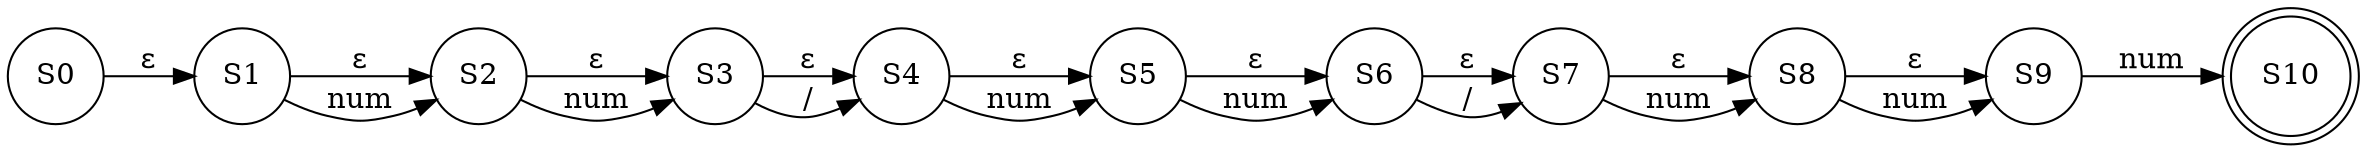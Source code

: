 digraph grafica{
rankdir=LR;
forcelabels= true;
node [shape = circle];
S0;
S1;
S2;
S3;
S4;
S5;
S6;
S7;
S8;
S9;
S10[shape = doublecircle];
S0->S1[label="ε"]
S1->S2[label="ε"]
S2->S3[label="ε"]
S3->S4[label="ε"]
S4->S5[label="ε"]
S5->S6[label="ε"]
S6->S7[label="ε"]
S7->S8[label="ε"]
S8->S9[label="ε"]
S9->S10[label="num"]
S8->S9[label="num"]
S7->S8[label="num"]
S6->S7[label="/"]
S5->S6[label="num"]
S4->S5[label="num"]
S3->S4[label="/"]
S2->S3[label="num"]
S1->S2[label="num"]

}
